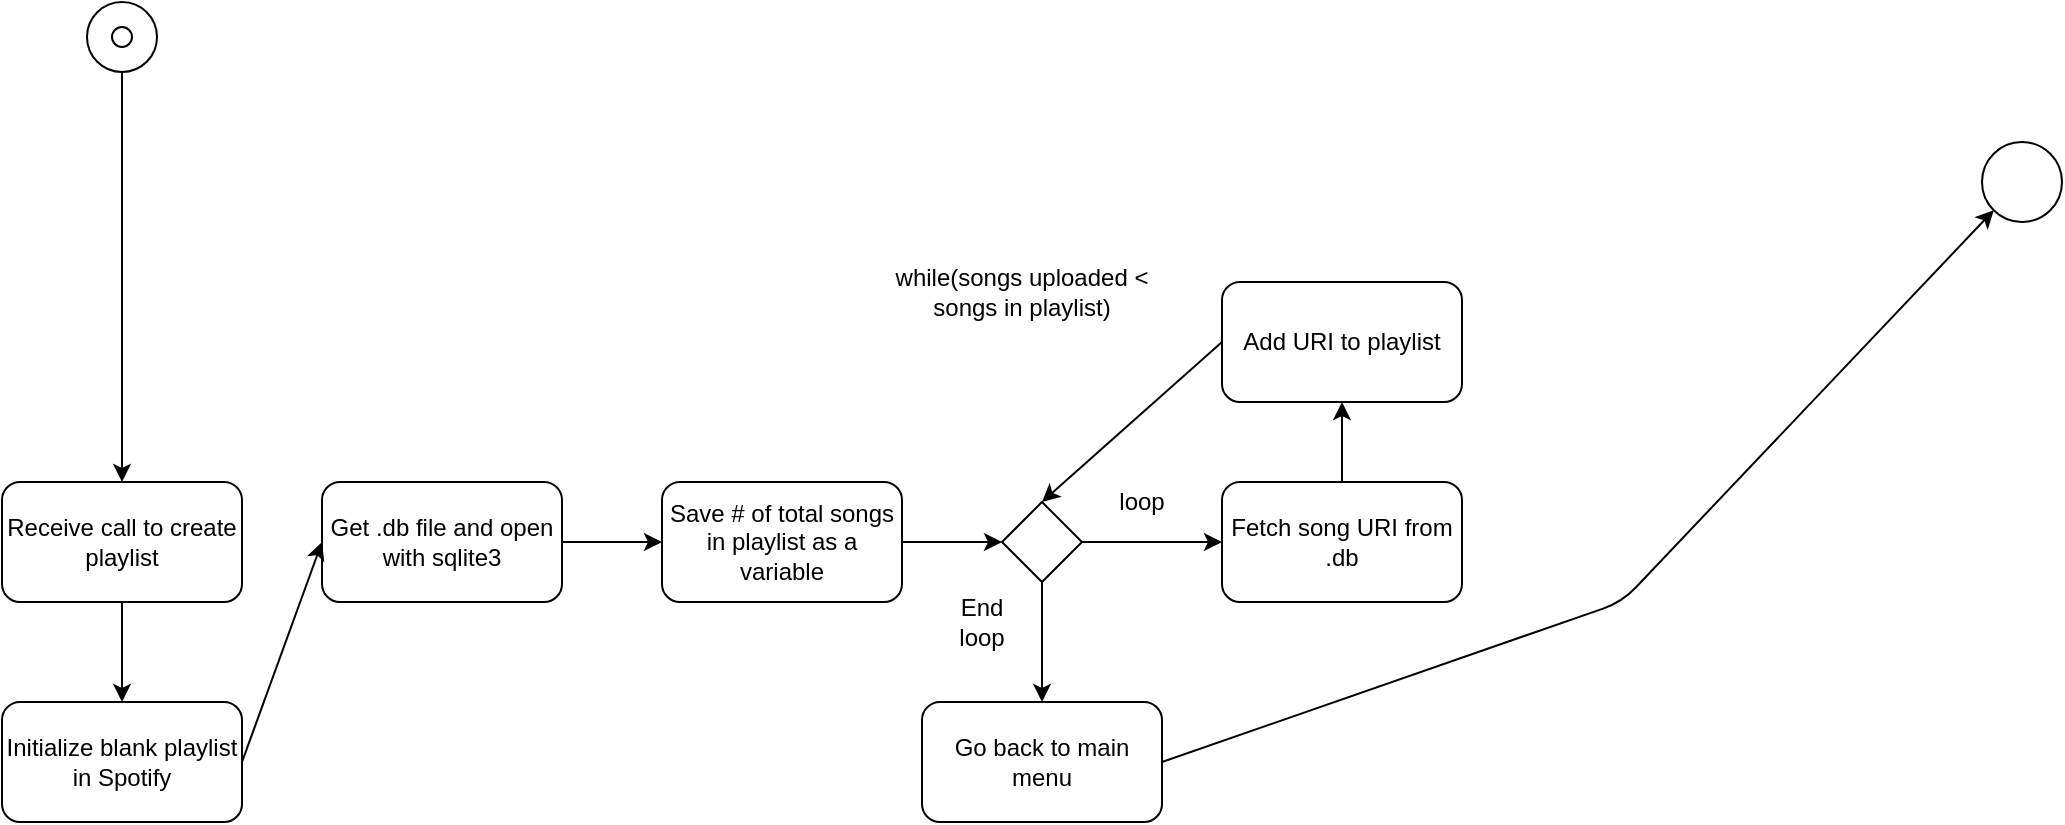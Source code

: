 <mxfile version="13.2.4" type="github">
  <diagram id="cR5MZWuLuvT774PmLJx_" name="Page-1">
    <mxGraphModel dx="1422" dy="794" grid="1" gridSize="10" guides="1" tooltips="1" connect="1" arrows="1" fold="1" page="1" pageScale="1" pageWidth="1600" pageHeight="900" math="0" shadow="0">
      <root>
        <mxCell id="0" />
        <mxCell id="1" parent="0" />
        <mxCell id="OjRiXzT8_7qGMzPnmepB-2" value="" style="ellipse;whiteSpace=wrap;html=1;aspect=fixed;" parent="1" vertex="1">
          <mxGeometry x="72.5" y="330" width="35" height="35" as="geometry" />
        </mxCell>
        <mxCell id="OjRiXzT8_7qGMzPnmepB-1" value="" style="ellipse;whiteSpace=wrap;html=1;aspect=fixed;" parent="1" vertex="1">
          <mxGeometry x="85" y="342.5" width="10" height="10" as="geometry" />
        </mxCell>
        <mxCell id="oVJjaK6qQnAcER31GJub-1" value="" style="ellipse;whiteSpace=wrap;html=1;aspect=fixed;" parent="1" vertex="1">
          <mxGeometry x="1020" y="400" width="40" height="40" as="geometry" />
        </mxCell>
        <mxCell id="J6zdL_jAdkVZUBmDRsIf-1" value="Receive call to create playlist" style="rounded=1;whiteSpace=wrap;html=1;" vertex="1" parent="1">
          <mxGeometry x="30" y="570" width="120" height="60" as="geometry" />
        </mxCell>
        <mxCell id="J6zdL_jAdkVZUBmDRsIf-2" value="Get .db file and open with sqlite3" style="rounded=1;whiteSpace=wrap;html=1;" vertex="1" parent="1">
          <mxGeometry x="190" y="570" width="120" height="60" as="geometry" />
        </mxCell>
        <mxCell id="J6zdL_jAdkVZUBmDRsIf-3" value="Save # of total songs in playlist as a variable" style="rounded=1;whiteSpace=wrap;html=1;" vertex="1" parent="1">
          <mxGeometry x="360" y="570" width="120" height="60" as="geometry" />
        </mxCell>
        <mxCell id="J6zdL_jAdkVZUBmDRsIf-6" value="" style="endArrow=classic;html=1;entryX=0.5;entryY=0;entryDx=0;entryDy=0;exitX=0.5;exitY=1;exitDx=0;exitDy=0;" edge="1" parent="1" source="OjRiXzT8_7qGMzPnmepB-2" target="J6zdL_jAdkVZUBmDRsIf-1">
          <mxGeometry width="50" height="50" relative="1" as="geometry">
            <mxPoint x="105" y="540" as="sourcePoint" />
            <mxPoint x="155" y="490" as="targetPoint" />
          </mxGeometry>
        </mxCell>
        <mxCell id="J6zdL_jAdkVZUBmDRsIf-8" value="" style="endArrow=classic;html=1;exitX=1;exitY=0.5;exitDx=0;exitDy=0;entryX=0;entryY=0.5;entryDx=0;entryDy=0;" edge="1" parent="1" source="J6zdL_jAdkVZUBmDRsIf-2" target="J6zdL_jAdkVZUBmDRsIf-3">
          <mxGeometry width="50" height="50" relative="1" as="geometry">
            <mxPoint x="360" y="590" as="sourcePoint" />
            <mxPoint x="410" y="540" as="targetPoint" />
          </mxGeometry>
        </mxCell>
        <mxCell id="J6zdL_jAdkVZUBmDRsIf-9" value="" style="rhombus;whiteSpace=wrap;html=1;" vertex="1" parent="1">
          <mxGeometry x="530" y="580" width="40" height="40" as="geometry" />
        </mxCell>
        <mxCell id="J6zdL_jAdkVZUBmDRsIf-12" value="while(songs uploaded &amp;lt; songs in playlist)" style="text;html=1;strokeColor=none;fillColor=none;align=center;verticalAlign=middle;whiteSpace=wrap;rounded=0;" vertex="1" parent="1">
          <mxGeometry x="460" y="465" width="160" height="20" as="geometry" />
        </mxCell>
        <mxCell id="J6zdL_jAdkVZUBmDRsIf-13" value="" style="endArrow=classic;html=1;exitX=1;exitY=0.5;exitDx=0;exitDy=0;entryX=0;entryY=0.5;entryDx=0;entryDy=0;" edge="1" parent="1" source="J6zdL_jAdkVZUBmDRsIf-9" target="J6zdL_jAdkVZUBmDRsIf-14">
          <mxGeometry width="50" height="50" relative="1" as="geometry">
            <mxPoint x="525" y="760" as="sourcePoint" />
            <mxPoint x="550" y="680" as="targetPoint" />
          </mxGeometry>
        </mxCell>
        <mxCell id="J6zdL_jAdkVZUBmDRsIf-14" value="Fetch song URI from .db" style="rounded=1;whiteSpace=wrap;html=1;" vertex="1" parent="1">
          <mxGeometry x="640" y="570" width="120" height="60" as="geometry" />
        </mxCell>
        <mxCell id="J6zdL_jAdkVZUBmDRsIf-16" value="" style="endArrow=classic;html=1;exitX=1;exitY=0.5;exitDx=0;exitDy=0;entryX=0;entryY=0.5;entryDx=0;entryDy=0;" edge="1" parent="1" source="J6zdL_jAdkVZUBmDRsIf-3" target="J6zdL_jAdkVZUBmDRsIf-9">
          <mxGeometry width="50" height="50" relative="1" as="geometry">
            <mxPoint x="600" y="560" as="sourcePoint" />
            <mxPoint x="650" y="510" as="targetPoint" />
          </mxGeometry>
        </mxCell>
        <mxCell id="J6zdL_jAdkVZUBmDRsIf-18" value="loop" style="text;html=1;strokeColor=none;fillColor=none;align=center;verticalAlign=middle;whiteSpace=wrap;rounded=0;" vertex="1" parent="1">
          <mxGeometry x="580" y="570" width="40" height="20" as="geometry" />
        </mxCell>
        <mxCell id="J6zdL_jAdkVZUBmDRsIf-19" value="End loop" style="text;html=1;strokeColor=none;fillColor=none;align=center;verticalAlign=middle;whiteSpace=wrap;rounded=0;" vertex="1" parent="1">
          <mxGeometry x="500" y="630" width="40" height="20" as="geometry" />
        </mxCell>
        <mxCell id="J6zdL_jAdkVZUBmDRsIf-21" value="Initialize blank playlist in Spotify" style="rounded=1;whiteSpace=wrap;html=1;" vertex="1" parent="1">
          <mxGeometry x="30" y="680" width="120" height="60" as="geometry" />
        </mxCell>
        <mxCell id="J6zdL_jAdkVZUBmDRsIf-22" value="" style="endArrow=classic;html=1;exitX=0.5;exitY=1;exitDx=0;exitDy=0;entryX=0.5;entryY=0;entryDx=0;entryDy=0;" edge="1" parent="1" source="J6zdL_jAdkVZUBmDRsIf-1" target="J6zdL_jAdkVZUBmDRsIf-21">
          <mxGeometry width="50" height="50" relative="1" as="geometry">
            <mxPoint x="150" y="560" as="sourcePoint" />
            <mxPoint x="200" y="510" as="targetPoint" />
          </mxGeometry>
        </mxCell>
        <mxCell id="J6zdL_jAdkVZUBmDRsIf-24" value="" style="endArrow=classic;html=1;exitX=1;exitY=0.5;exitDx=0;exitDy=0;entryX=0;entryY=0.5;entryDx=0;entryDy=0;" edge="1" parent="1" source="J6zdL_jAdkVZUBmDRsIf-21" target="J6zdL_jAdkVZUBmDRsIf-2">
          <mxGeometry width="50" height="50" relative="1" as="geometry">
            <mxPoint x="170" y="560" as="sourcePoint" />
            <mxPoint x="220" y="510" as="targetPoint" />
          </mxGeometry>
        </mxCell>
        <mxCell id="J6zdL_jAdkVZUBmDRsIf-25" value="Add URI to playlist" style="rounded=1;whiteSpace=wrap;html=1;" vertex="1" parent="1">
          <mxGeometry x="640" y="470" width="120" height="60" as="geometry" />
        </mxCell>
        <mxCell id="J6zdL_jAdkVZUBmDRsIf-26" value="" style="endArrow=classic;html=1;exitX=0;exitY=0.5;exitDx=0;exitDy=0;entryX=0.5;entryY=0;entryDx=0;entryDy=0;" edge="1" parent="1" source="J6zdL_jAdkVZUBmDRsIf-25" target="J6zdL_jAdkVZUBmDRsIf-9">
          <mxGeometry width="50" height="50" relative="1" as="geometry">
            <mxPoint x="540" y="550" as="sourcePoint" />
            <mxPoint x="590" y="500" as="targetPoint" />
          </mxGeometry>
        </mxCell>
        <mxCell id="J6zdL_jAdkVZUBmDRsIf-27" value="" style="endArrow=classic;html=1;exitX=0.5;exitY=0;exitDx=0;exitDy=0;entryX=0.5;entryY=1;entryDx=0;entryDy=0;" edge="1" parent="1" source="J6zdL_jAdkVZUBmDRsIf-14" target="J6zdL_jAdkVZUBmDRsIf-25">
          <mxGeometry width="50" height="50" relative="1" as="geometry">
            <mxPoint x="670" y="560" as="sourcePoint" />
            <mxPoint x="720" y="510" as="targetPoint" />
          </mxGeometry>
        </mxCell>
        <mxCell id="J6zdL_jAdkVZUBmDRsIf-28" value="" style="endArrow=classic;html=1;exitX=0.5;exitY=1;exitDx=0;exitDy=0;" edge="1" parent="1" source="J6zdL_jAdkVZUBmDRsIf-9">
          <mxGeometry width="50" height="50" relative="1" as="geometry">
            <mxPoint x="670" y="680" as="sourcePoint" />
            <mxPoint x="550" y="680" as="targetPoint" />
          </mxGeometry>
        </mxCell>
        <mxCell id="J6zdL_jAdkVZUBmDRsIf-29" value="Go back to main menu" style="rounded=1;whiteSpace=wrap;html=1;" vertex="1" parent="1">
          <mxGeometry x="490" y="680" width="120" height="60" as="geometry" />
        </mxCell>
        <mxCell id="J6zdL_jAdkVZUBmDRsIf-30" value="" style="endArrow=classic;html=1;entryX=0;entryY=1;entryDx=0;entryDy=0;exitX=1;exitY=0.5;exitDx=0;exitDy=0;" edge="1" parent="1" source="J6zdL_jAdkVZUBmDRsIf-29" target="oVJjaK6qQnAcER31GJub-1">
          <mxGeometry width="50" height="50" relative="1" as="geometry">
            <mxPoint x="520" y="590" as="sourcePoint" />
            <mxPoint x="570" y="540" as="targetPoint" />
            <Array as="points">
              <mxPoint x="840" y="630" />
            </Array>
          </mxGeometry>
        </mxCell>
      </root>
    </mxGraphModel>
  </diagram>
</mxfile>
